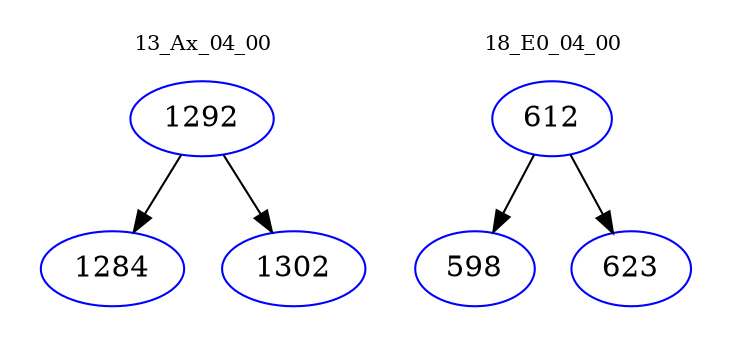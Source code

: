 digraph{
subgraph cluster_0 {
color = white
label = "13_Ax_04_00";
fontsize=10;
T0_1292 [label="1292", color="blue"]
T0_1292 -> T0_1284 [color="black"]
T0_1284 [label="1284", color="blue"]
T0_1292 -> T0_1302 [color="black"]
T0_1302 [label="1302", color="blue"]
}
subgraph cluster_1 {
color = white
label = "18_E0_04_00";
fontsize=10;
T1_612 [label="612", color="blue"]
T1_612 -> T1_598 [color="black"]
T1_598 [label="598", color="blue"]
T1_612 -> T1_623 [color="black"]
T1_623 [label="623", color="blue"]
}
}
